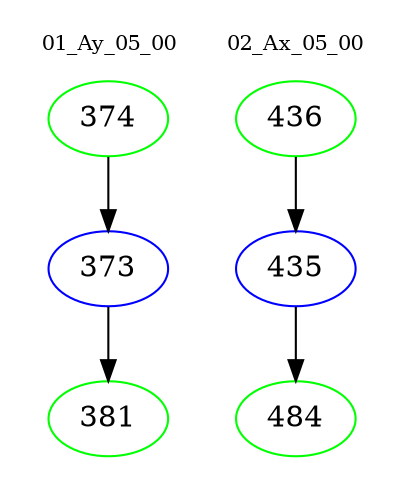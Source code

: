 digraph{
subgraph cluster_0 {
color = white
label = "01_Ay_05_00";
fontsize=10;
T0_374 [label="374", color="green"]
T0_374 -> T0_373 [color="black"]
T0_373 [label="373", color="blue"]
T0_373 -> T0_381 [color="black"]
T0_381 [label="381", color="green"]
}
subgraph cluster_1 {
color = white
label = "02_Ax_05_00";
fontsize=10;
T1_436 [label="436", color="green"]
T1_436 -> T1_435 [color="black"]
T1_435 [label="435", color="blue"]
T1_435 -> T1_484 [color="black"]
T1_484 [label="484", color="green"]
}
}
